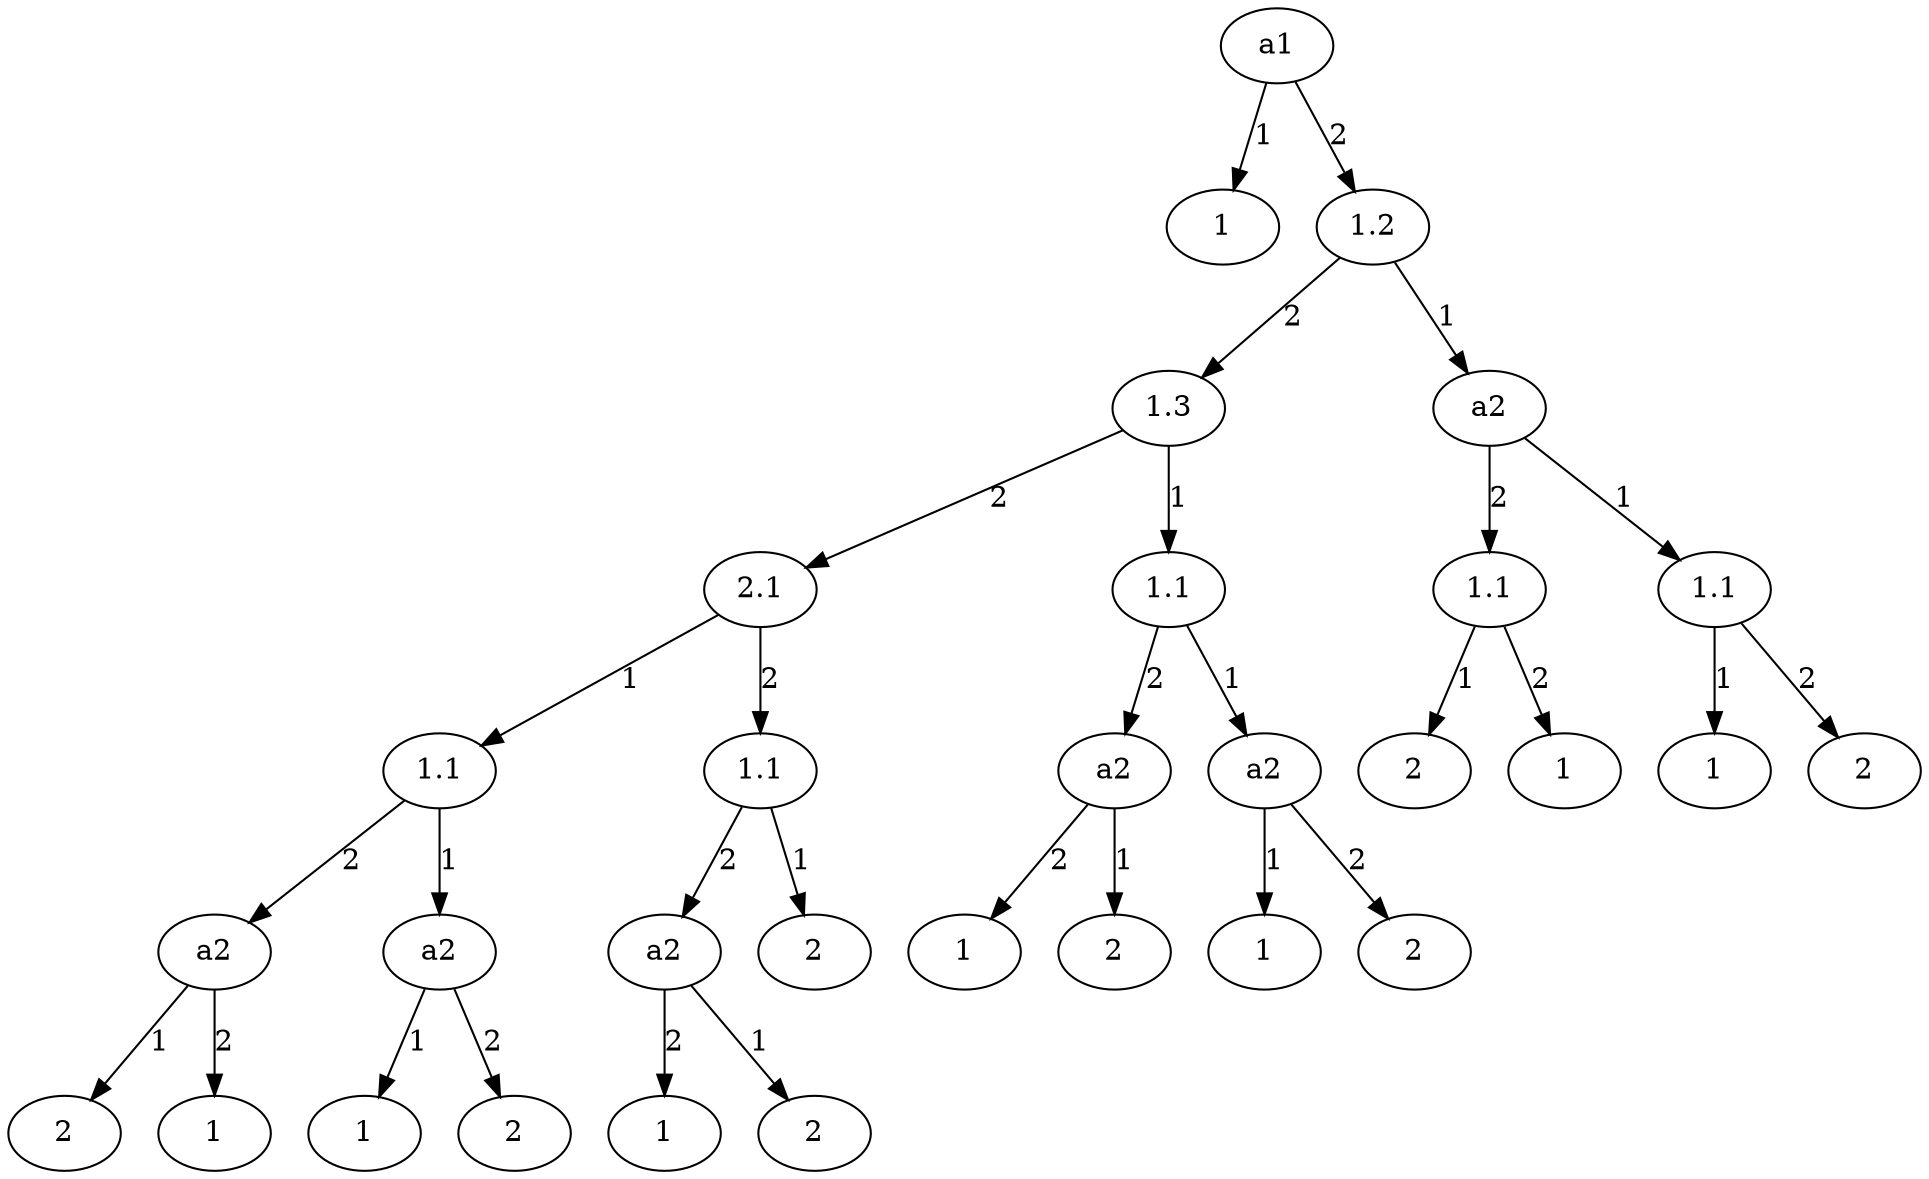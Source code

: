 digraph "Decision Tree" {
	olpfvvqenigyzbwpjhrlrrdtz [label=a1]
	zpbadyhjxiolbpvefkamvrnwd [label=1]
	olpfvvqenigyzbwpjhrlrrdtz -> zpbadyhjxiolbpvefkamvrnwd [label=1]
	ojpcuceuylkghqedleqvumjla [label=1.2]
	siiclpkwrgnxnpbmlkkpomelz [label=1.3]
	kaanbcclzmllnlsxslqxdgqrq [label=2.1]
	pvmuzlwsxbxtzzhrdpxejcffc [label=1.1]
	zxmtsnlrogjqqfpwwqblcbglt [label=a2]
	qhsnnglismlmmrsukuzzsbwva [label=2]
	zxmtsnlrogjqqfpwwqblcbglt -> qhsnnglismlmmrsukuzzsbwva [label=1]
	iitpheecuyftyeolzwafwonvt [label=1]
	zxmtsnlrogjqqfpwwqblcbglt -> iitpheecuyftyeolzwafwonvt [label=2]
	pvmuzlwsxbxtzzhrdpxejcffc -> zxmtsnlrogjqqfpwwqblcbglt [label=2]
	yibrbowkpeepwzaxnjkpjdwsp [label=a2]
	szevviolfldyeqozujjbbiybe [label=1]
	yibrbowkpeepwzaxnjkpjdwsp -> szevviolfldyeqozujjbbiybe [label=1]
	qjeybplifektmuwewpknxkcyd [label=2]
	yibrbowkpeepwzaxnjkpjdwsp -> qjeybplifektmuwewpknxkcyd [label=2]
	pvmuzlwsxbxtzzhrdpxejcffc -> yibrbowkpeepwzaxnjkpjdwsp [label=1]
	kaanbcclzmllnlsxslqxdgqrq -> pvmuzlwsxbxtzzhrdpxejcffc [label=1]
	csihqxixqpnaerscqmpkfjzew [label=1.1]
	nbvavixsjqzefhvggppkoaaab [label=a2]
	uzdkalrqxobjliaqmsjbgeldc [label=1]
	nbvavixsjqzefhvggppkoaaab -> uzdkalrqxobjliaqmsjbgeldc [label=2]
	ndcdsuvoqtlnsqpqnfhrkwjrd [label=2]
	nbvavixsjqzefhvggppkoaaab -> ndcdsuvoqtlnsqpqnfhrkwjrd [label=1]
	csihqxixqpnaerscqmpkfjzew -> nbvavixsjqzefhvggppkoaaab [label=2]
	hweqaplxvuiremkmhfnqoyodq [label=2]
	csihqxixqpnaerscqmpkfjzew -> hweqaplxvuiremkmhfnqoyodq [label=1]
	kaanbcclzmllnlsxslqxdgqrq -> csihqxixqpnaerscqmpkfjzew [label=2]
	siiclpkwrgnxnpbmlkkpomelz -> kaanbcclzmllnlsxslqxdgqrq [label=2]
	iydlrznjuuxsdzylrvxscbjli [label=1.1]
	ttksfygejwprvkyzntwpdrlwf [label=a2]
	aeejfipemjarnuwbslwdvlcmw [label=1]
	ttksfygejwprvkyzntwpdrlwf -> aeejfipemjarnuwbslwdvlcmw [label=2]
	bjcavooxcytwvkazqsshrlfmm [label=2]
	ttksfygejwprvkyzntwpdrlwf -> bjcavooxcytwvkazqsshrlfmm [label=1]
	iydlrznjuuxsdzylrvxscbjli -> ttksfygejwprvkyzntwpdrlwf [label=2]
	htxpaoqvhgjeuaovaezhtambg [label=a2]
	arljkrgebqrgnzmtjousphbms [label=1]
	htxpaoqvhgjeuaovaezhtambg -> arljkrgebqrgnzmtjousphbms [label=1]
	jsmbpoifzpsbtemkkufywmwox [label=2]
	htxpaoqvhgjeuaovaezhtambg -> jsmbpoifzpsbtemkkufywmwox [label=2]
	iydlrznjuuxsdzylrvxscbjli -> htxpaoqvhgjeuaovaezhtambg [label=1]
	siiclpkwrgnxnpbmlkkpomelz -> iydlrznjuuxsdzylrvxscbjli [label=1]
	ojpcuceuylkghqedleqvumjla -> siiclpkwrgnxnpbmlkkpomelz [label=2]
	mztrzsgqekselfkgsvmstvurt [label=a2]
	snuesqopxurxwiwxpyeugknkn [label=1.1]
	cbshhstnvjxqwvsytldkpapkm [label=2]
	snuesqopxurxwiwxpyeugknkn -> cbshhstnvjxqwvsytldkpapkm [label=1]
	bcqhewbsvxrblwkntpjpmibgz [label=1]
	snuesqopxurxwiwxpyeugknkn -> bcqhewbsvxrblwkntpjpmibgz [label=2]
	mztrzsgqekselfkgsvmstvurt -> snuesqopxurxwiwxpyeugknkn [label=2]
	hjzcgjmkhdoeattjwexrrbten [label=1.1]
	obhxtizbquwqtgurogrbnripb [label=1]
	hjzcgjmkhdoeattjwexrrbten -> obhxtizbquwqtgurogrbnripb [label=1]
	imvnyjxpmevukihicwlerewao [label=2]
	hjzcgjmkhdoeattjwexrrbten -> imvnyjxpmevukihicwlerewao [label=2]
	mztrzsgqekselfkgsvmstvurt -> hjzcgjmkhdoeattjwexrrbten [label=1]
	ojpcuceuylkghqedleqvumjla -> mztrzsgqekselfkgsvmstvurt [label=1]
	olpfvvqenigyzbwpjhrlrrdtz -> ojpcuceuylkghqedleqvumjla [label=2]
}
